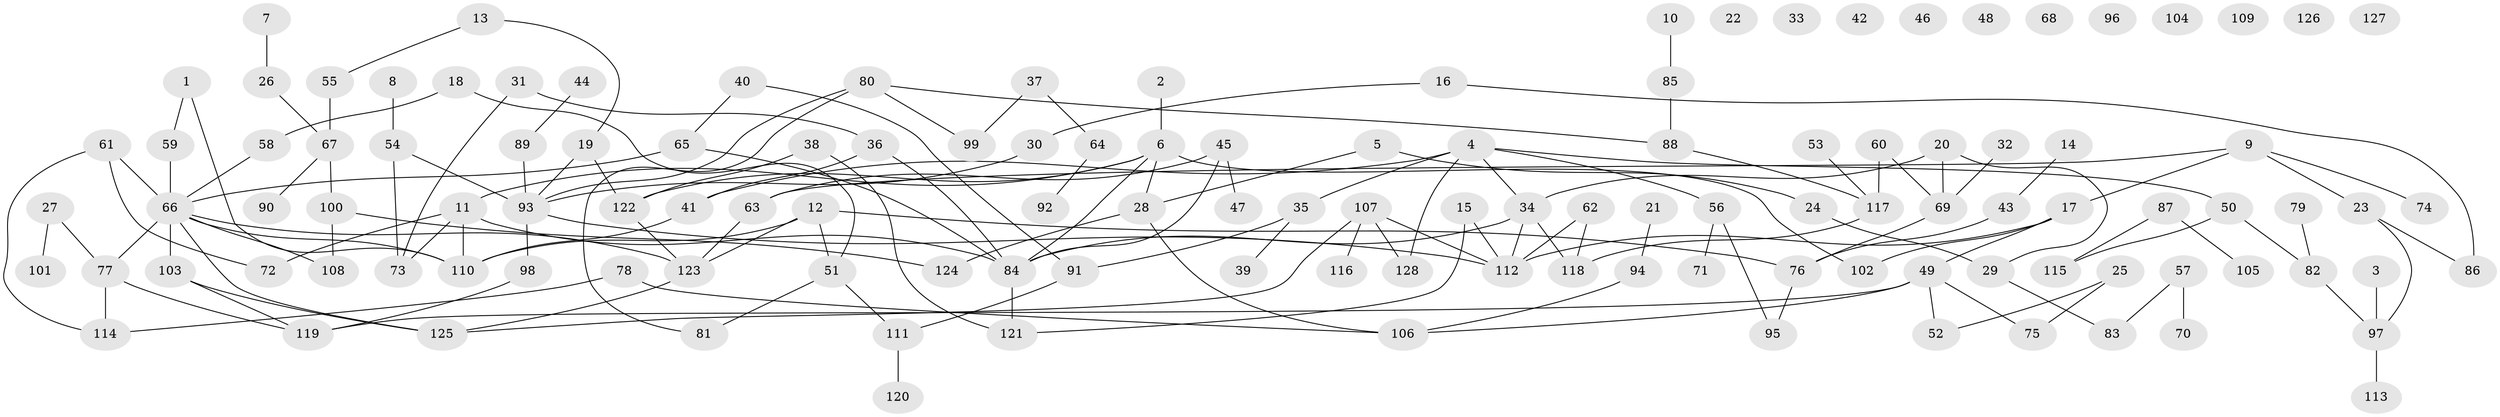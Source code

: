 // coarse degree distribution, {4: 0.17721518987341772, 13: 0.012658227848101266, 3: 0.189873417721519, 7: 0.0379746835443038, 5: 0.0379746835443038, 10: 0.012658227848101266, 2: 0.3037974683544304, 1: 0.21518987341772153, 9: 0.012658227848101266}
// Generated by graph-tools (version 1.1) at 2025/48/03/04/25 22:48:03]
// undirected, 128 vertices, 157 edges
graph export_dot {
  node [color=gray90,style=filled];
  1;
  2;
  3;
  4;
  5;
  6;
  7;
  8;
  9;
  10;
  11;
  12;
  13;
  14;
  15;
  16;
  17;
  18;
  19;
  20;
  21;
  22;
  23;
  24;
  25;
  26;
  27;
  28;
  29;
  30;
  31;
  32;
  33;
  34;
  35;
  36;
  37;
  38;
  39;
  40;
  41;
  42;
  43;
  44;
  45;
  46;
  47;
  48;
  49;
  50;
  51;
  52;
  53;
  54;
  55;
  56;
  57;
  58;
  59;
  60;
  61;
  62;
  63;
  64;
  65;
  66;
  67;
  68;
  69;
  70;
  71;
  72;
  73;
  74;
  75;
  76;
  77;
  78;
  79;
  80;
  81;
  82;
  83;
  84;
  85;
  86;
  87;
  88;
  89;
  90;
  91;
  92;
  93;
  94;
  95;
  96;
  97;
  98;
  99;
  100;
  101;
  102;
  103;
  104;
  105;
  106;
  107;
  108;
  109;
  110;
  111;
  112;
  113;
  114;
  115;
  116;
  117;
  118;
  119;
  120;
  121;
  122;
  123;
  124;
  125;
  126;
  127;
  128;
  1 -- 59;
  1 -- 110;
  2 -- 6;
  3 -- 97;
  4 -- 34;
  4 -- 35;
  4 -- 41;
  4 -- 50;
  4 -- 56;
  4 -- 128;
  5 -- 24;
  5 -- 28;
  6 -- 11;
  6 -- 28;
  6 -- 84;
  6 -- 102;
  6 -- 122;
  7 -- 26;
  8 -- 54;
  9 -- 17;
  9 -- 23;
  9 -- 63;
  9 -- 74;
  10 -- 85;
  11 -- 72;
  11 -- 73;
  11 -- 84;
  11 -- 110;
  12 -- 51;
  12 -- 76;
  12 -- 110;
  12 -- 123;
  13 -- 19;
  13 -- 55;
  14 -- 43;
  15 -- 112;
  15 -- 121;
  16 -- 30;
  16 -- 86;
  17 -- 49;
  17 -- 102;
  17 -- 112;
  18 -- 51;
  18 -- 58;
  19 -- 93;
  19 -- 122;
  20 -- 29;
  20 -- 34;
  20 -- 69;
  21 -- 94;
  23 -- 86;
  23 -- 97;
  24 -- 29;
  25 -- 52;
  25 -- 75;
  26 -- 67;
  27 -- 77;
  27 -- 101;
  28 -- 106;
  28 -- 124;
  29 -- 83;
  30 -- 93;
  31 -- 36;
  31 -- 73;
  32 -- 69;
  34 -- 84;
  34 -- 112;
  34 -- 118;
  35 -- 39;
  35 -- 91;
  36 -- 41;
  36 -- 84;
  37 -- 64;
  37 -- 99;
  38 -- 121;
  38 -- 122;
  40 -- 65;
  40 -- 91;
  41 -- 110;
  43 -- 76;
  44 -- 89;
  45 -- 47;
  45 -- 63;
  45 -- 84;
  49 -- 52;
  49 -- 75;
  49 -- 106;
  49 -- 119;
  50 -- 82;
  50 -- 115;
  51 -- 81;
  51 -- 111;
  53 -- 117;
  54 -- 73;
  54 -- 93;
  55 -- 67;
  56 -- 71;
  56 -- 95;
  57 -- 70;
  57 -- 83;
  58 -- 66;
  59 -- 66;
  60 -- 69;
  60 -- 117;
  61 -- 66;
  61 -- 72;
  61 -- 114;
  62 -- 112;
  62 -- 118;
  63 -- 123;
  64 -- 92;
  65 -- 66;
  65 -- 84;
  66 -- 77;
  66 -- 103;
  66 -- 108;
  66 -- 110;
  66 -- 123;
  66 -- 125;
  67 -- 90;
  67 -- 100;
  69 -- 76;
  76 -- 95;
  77 -- 114;
  77 -- 119;
  78 -- 106;
  78 -- 114;
  79 -- 82;
  80 -- 81;
  80 -- 88;
  80 -- 93;
  80 -- 99;
  82 -- 97;
  84 -- 121;
  85 -- 88;
  87 -- 105;
  87 -- 115;
  88 -- 117;
  89 -- 93;
  91 -- 111;
  93 -- 98;
  93 -- 112;
  94 -- 106;
  97 -- 113;
  98 -- 119;
  100 -- 108;
  100 -- 124;
  103 -- 119;
  103 -- 125;
  107 -- 112;
  107 -- 116;
  107 -- 125;
  107 -- 128;
  111 -- 120;
  117 -- 118;
  122 -- 123;
  123 -- 125;
}

